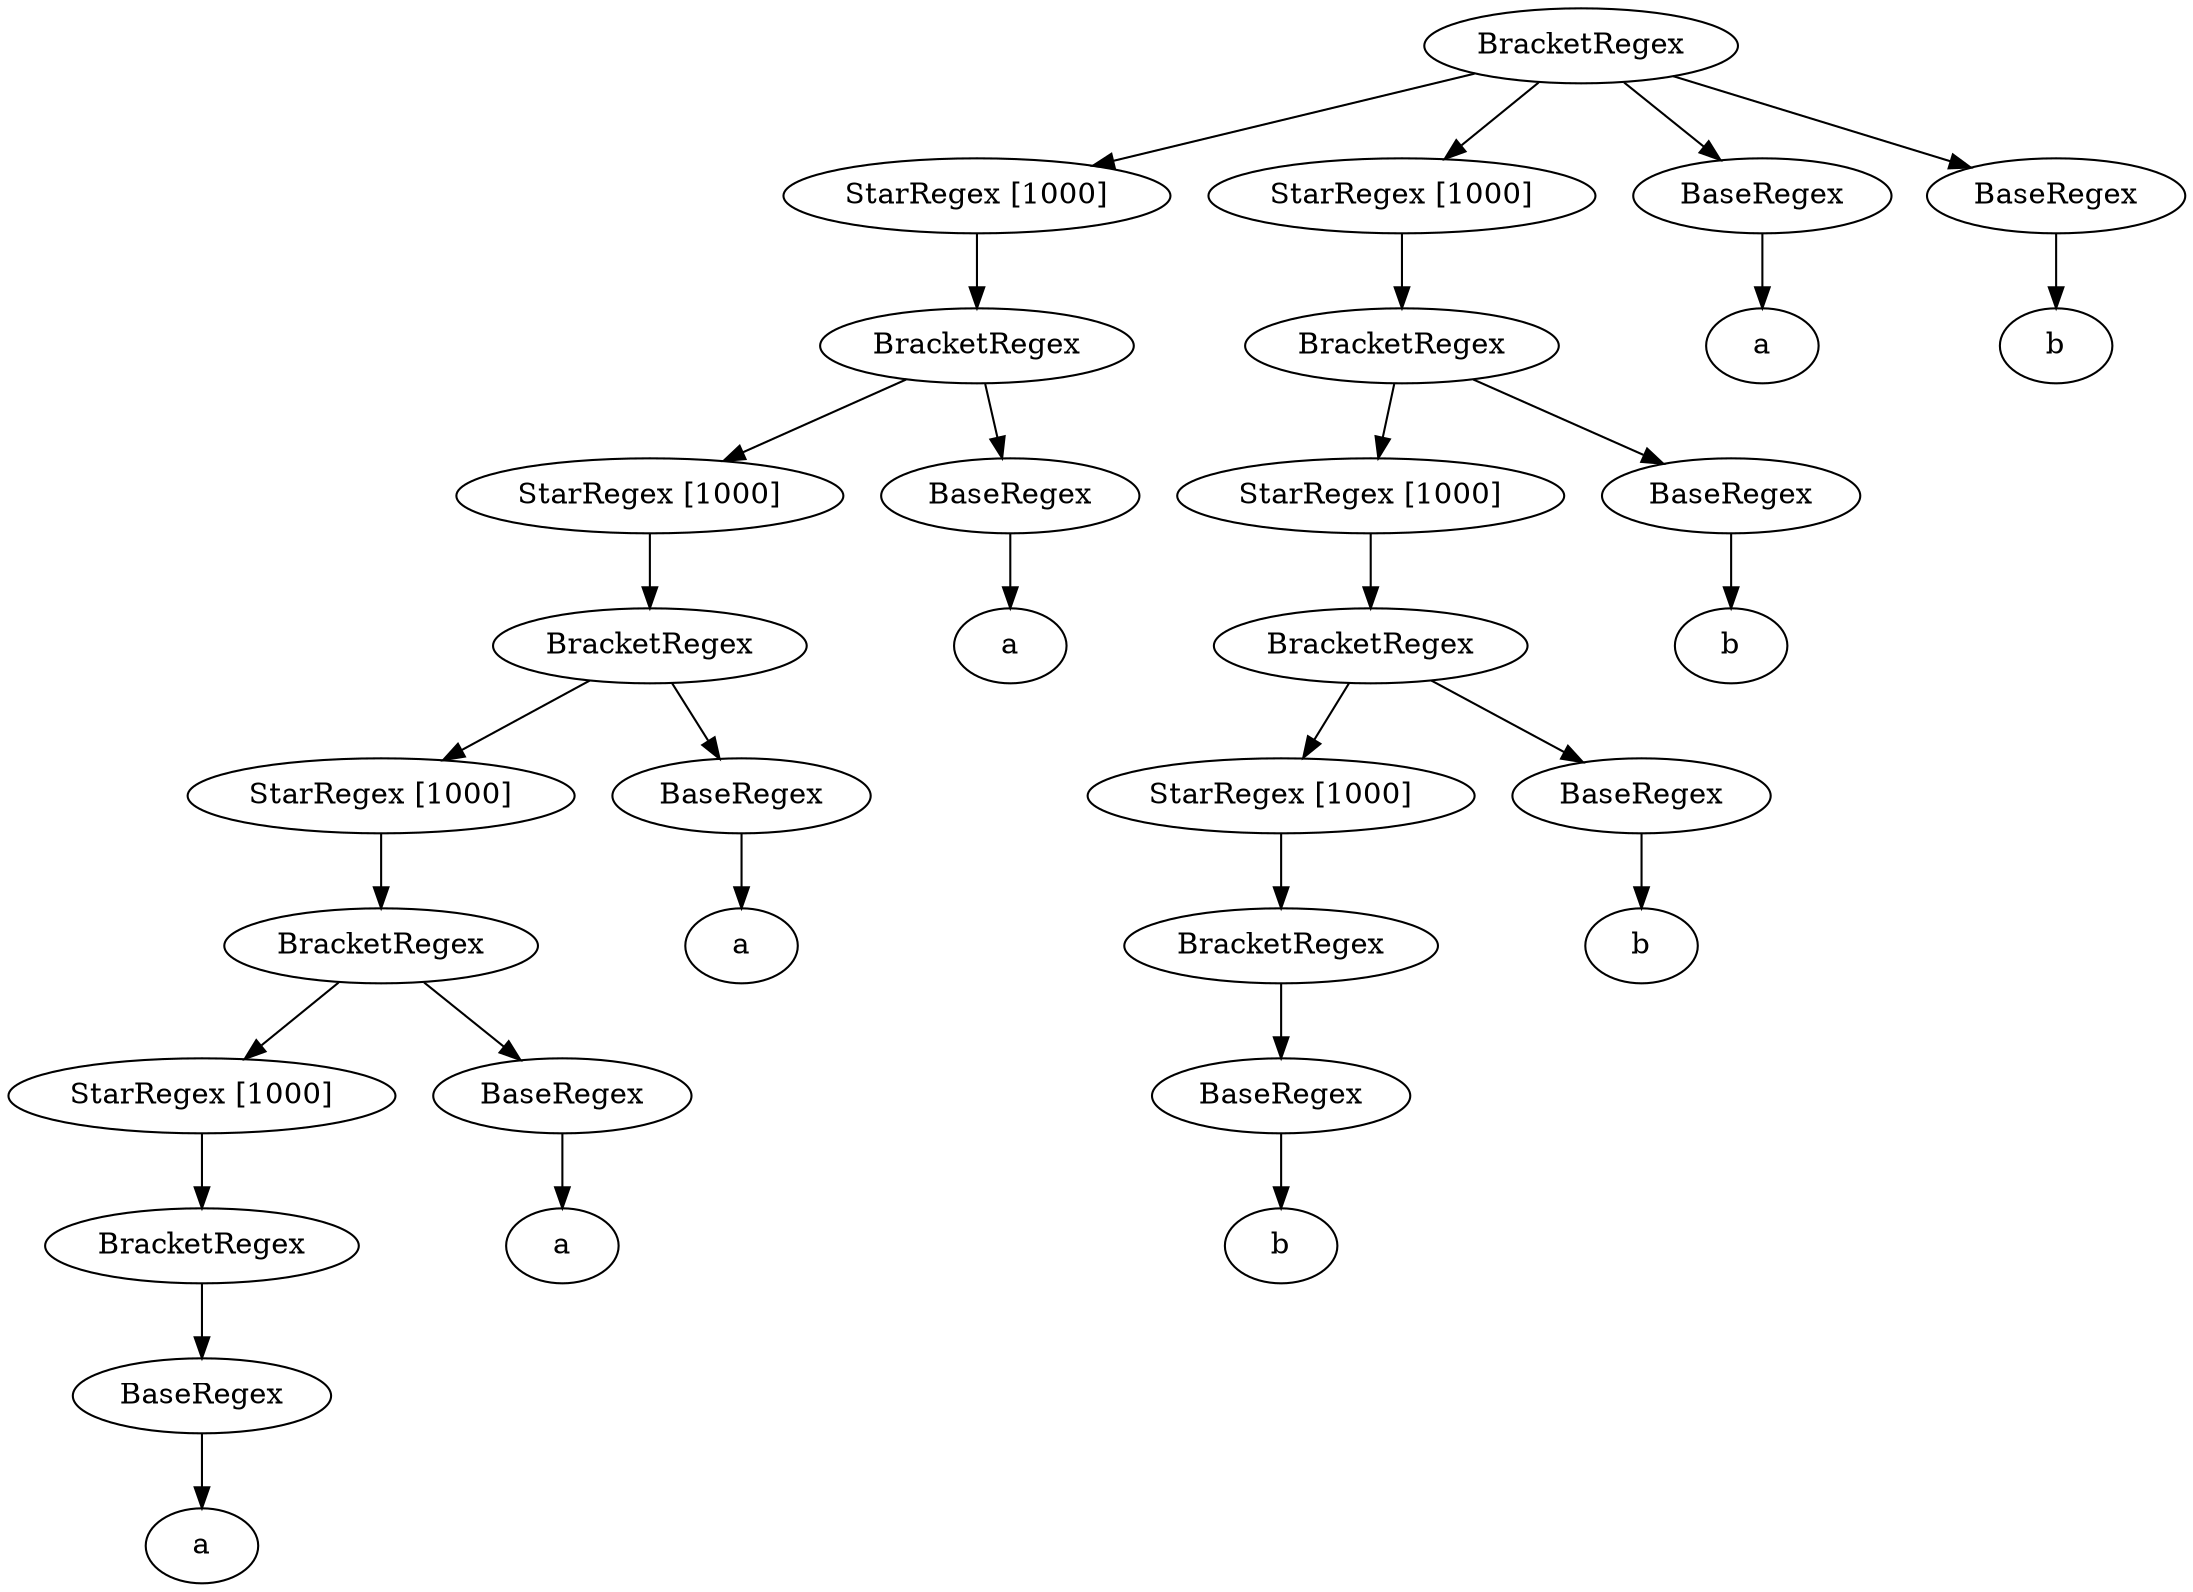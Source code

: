 digraph {
	0 [label=BracketRegex]
	1 [label="StarRegex [1000]"]
	0 -> 1
	2 [label=BracketRegex]
	1 -> 2
	3 [label="StarRegex [1000]"]
	2 -> 3
	4 [label=BracketRegex]
	3 -> 4
	5 [label="StarRegex [1000]"]
	4 -> 5
	6 [label=BracketRegex]
	5 -> 6
	7 [label="StarRegex [1000]"]
	6 -> 7
	8 [label=BracketRegex]
	7 -> 8
	9 [label=BaseRegex]
	8 -> 9
	10 [label=a]
	9 -> 10
	11 [label=BaseRegex]
	6 -> 11
	12 [label=a]
	11 -> 12
	13 [label=BaseRegex]
	4 -> 13
	14 [label=a]
	13 -> 14
	15 [label=BaseRegex]
	2 -> 15
	16 [label=a]
	15 -> 16
	17 [label="StarRegex [1000]"]
	0 -> 17
	18 [label=BracketRegex]
	17 -> 18
	19 [label="StarRegex [1000]"]
	18 -> 19
	20 [label=BracketRegex]
	19 -> 20
	21 [label="StarRegex [1000]"]
	20 -> 21
	22 [label=BracketRegex]
	21 -> 22
	23 [label=BaseRegex]
	22 -> 23
	24 [label=b]
	23 -> 24
	25 [label=BaseRegex]
	20 -> 25
	26 [label=b]
	25 -> 26
	27 [label=BaseRegex]
	18 -> 27
	28 [label=b]
	27 -> 28
	29 [label=BaseRegex]
	0 -> 29
	30 [label=a]
	29 -> 30
	31 [label=BaseRegex]
	0 -> 31
	32 [label=b]
	31 -> 32
}

